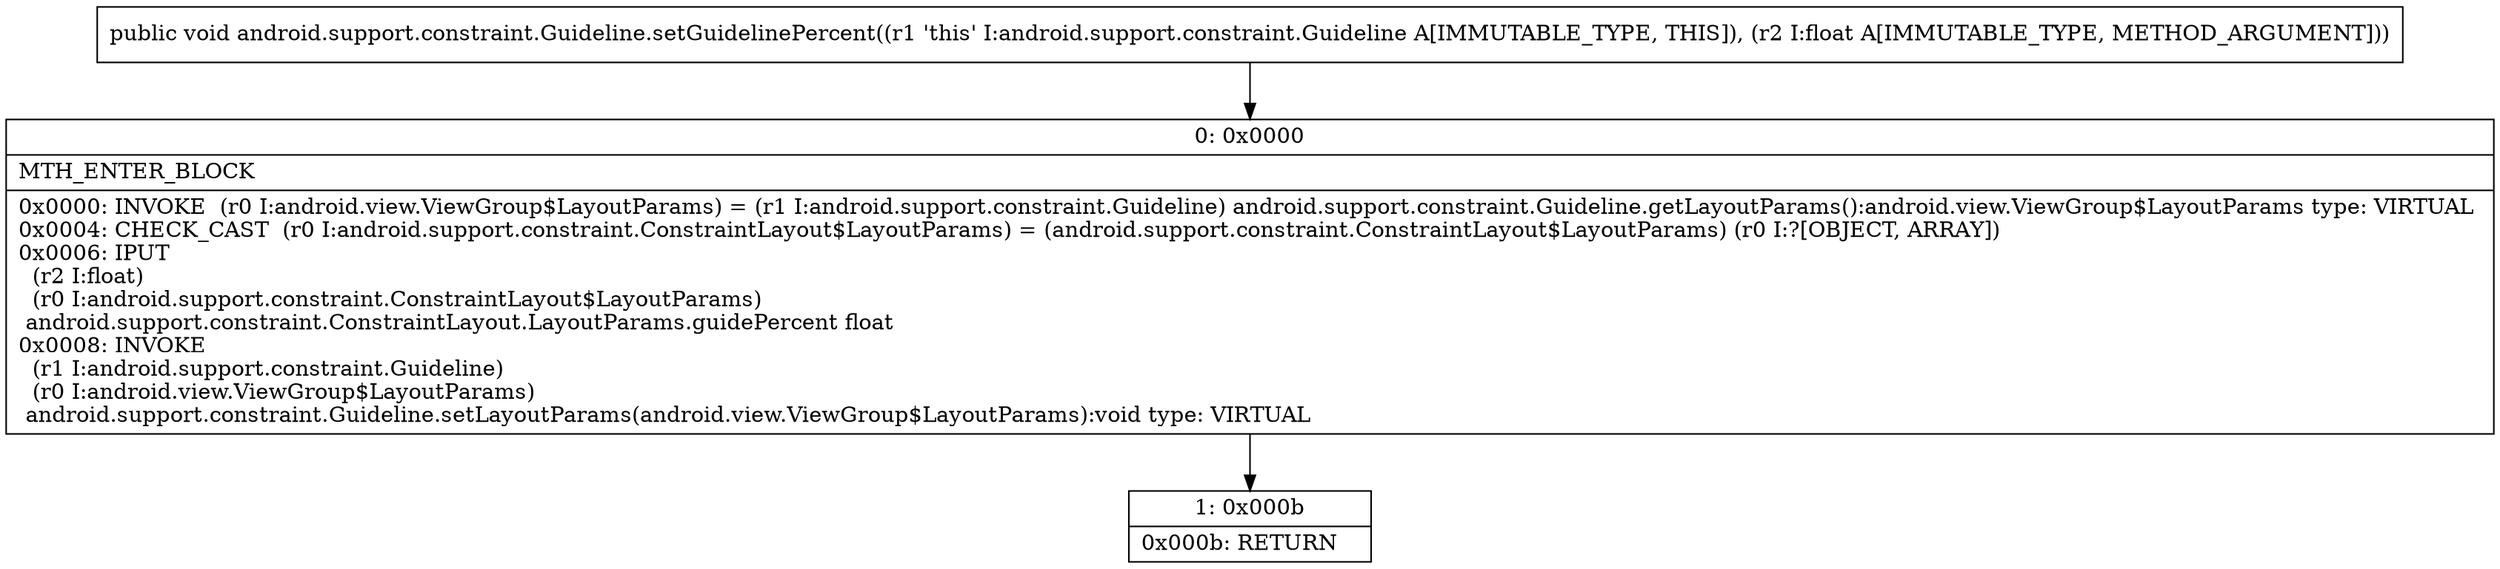 digraph "CFG forandroid.support.constraint.Guideline.setGuidelinePercent(F)V" {
Node_0 [shape=record,label="{0\:\ 0x0000|MTH_ENTER_BLOCK\l|0x0000: INVOKE  (r0 I:android.view.ViewGroup$LayoutParams) = (r1 I:android.support.constraint.Guideline) android.support.constraint.Guideline.getLayoutParams():android.view.ViewGroup$LayoutParams type: VIRTUAL \l0x0004: CHECK_CAST  (r0 I:android.support.constraint.ConstraintLayout$LayoutParams) = (android.support.constraint.ConstraintLayout$LayoutParams) (r0 I:?[OBJECT, ARRAY]) \l0x0006: IPUT  \l  (r2 I:float)\l  (r0 I:android.support.constraint.ConstraintLayout$LayoutParams)\l android.support.constraint.ConstraintLayout.LayoutParams.guidePercent float \l0x0008: INVOKE  \l  (r1 I:android.support.constraint.Guideline)\l  (r0 I:android.view.ViewGroup$LayoutParams)\l android.support.constraint.Guideline.setLayoutParams(android.view.ViewGroup$LayoutParams):void type: VIRTUAL \l}"];
Node_1 [shape=record,label="{1\:\ 0x000b|0x000b: RETURN   \l}"];
MethodNode[shape=record,label="{public void android.support.constraint.Guideline.setGuidelinePercent((r1 'this' I:android.support.constraint.Guideline A[IMMUTABLE_TYPE, THIS]), (r2 I:float A[IMMUTABLE_TYPE, METHOD_ARGUMENT])) }"];
MethodNode -> Node_0;
Node_0 -> Node_1;
}

